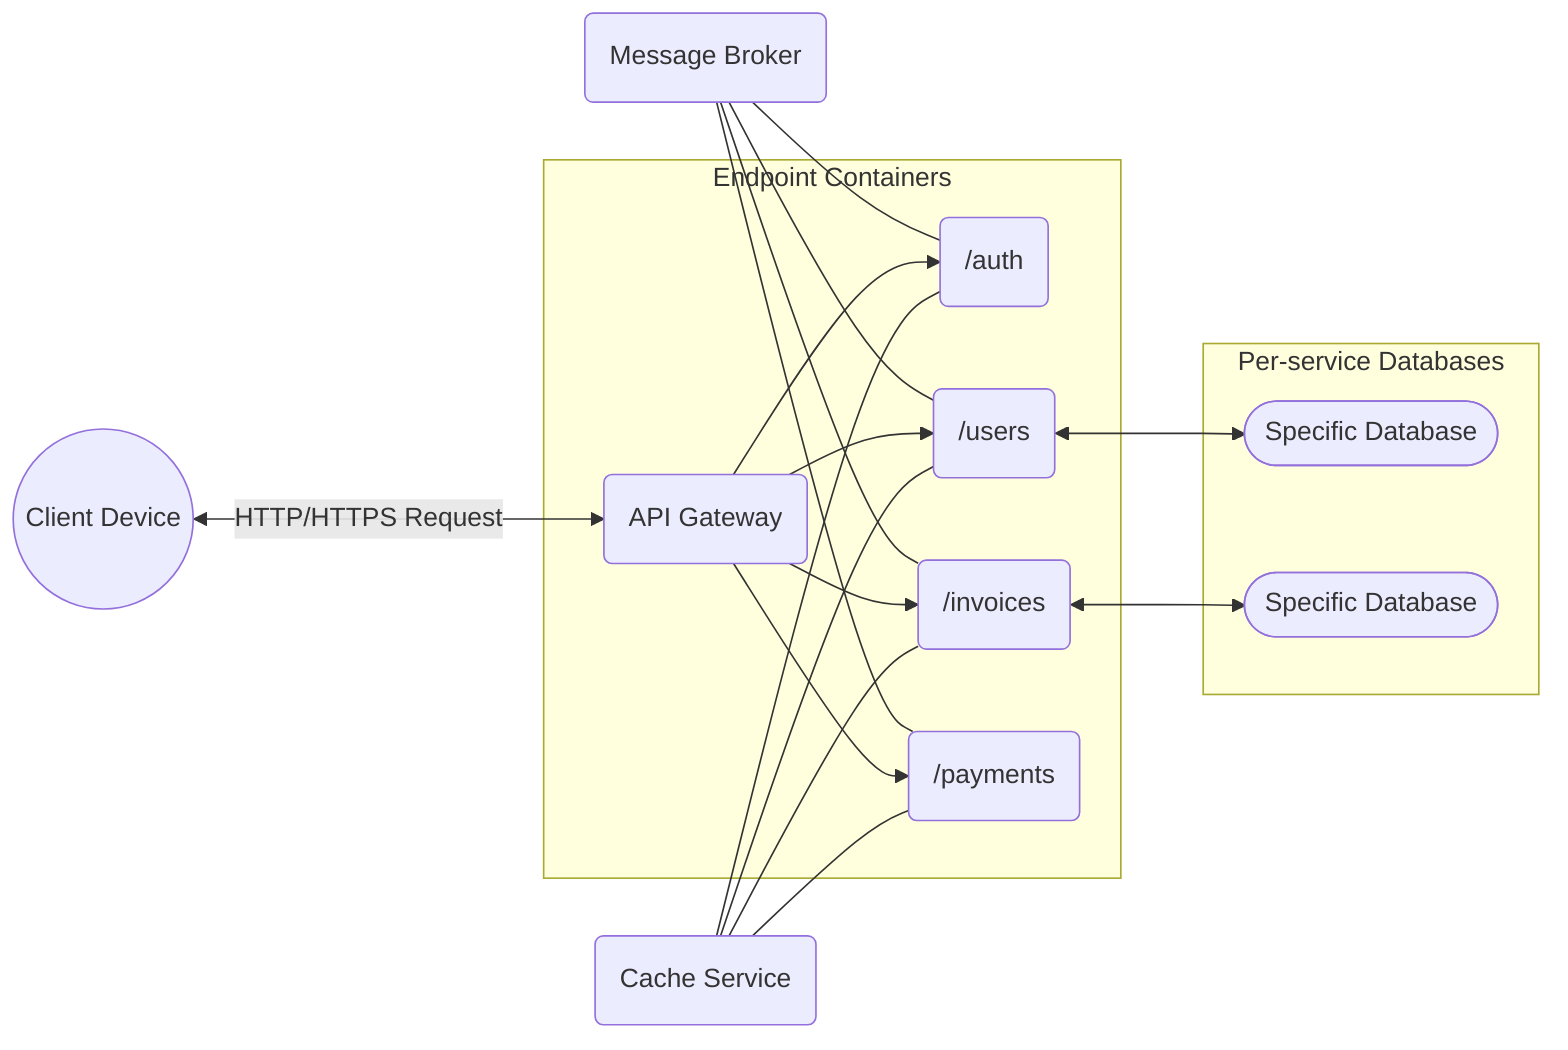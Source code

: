 graph LR
	A((Client Device)) <--> | HTTP/HTTPS Request | B(API Gateway)

	K(Message Broker) --- C
  K(Message Broker) --- E
  K(Message Broker) --- G
	K(Message Broker) --- I

  subgraph "Endpoint Containers"
	B --> C(/auth)
  B --> E(/users)
  B --> G(/invoices)
  B --> I(/payments)
	end

  subgraph "Per-service Databases"
  E <--> F([Specific Database])
  G <--> H([Specific Database])
  end 

	L(Cache Service) --- C
  L(Cache Service) --- E
  L(Cache Service) --- G
  L(Cache Service) --- I